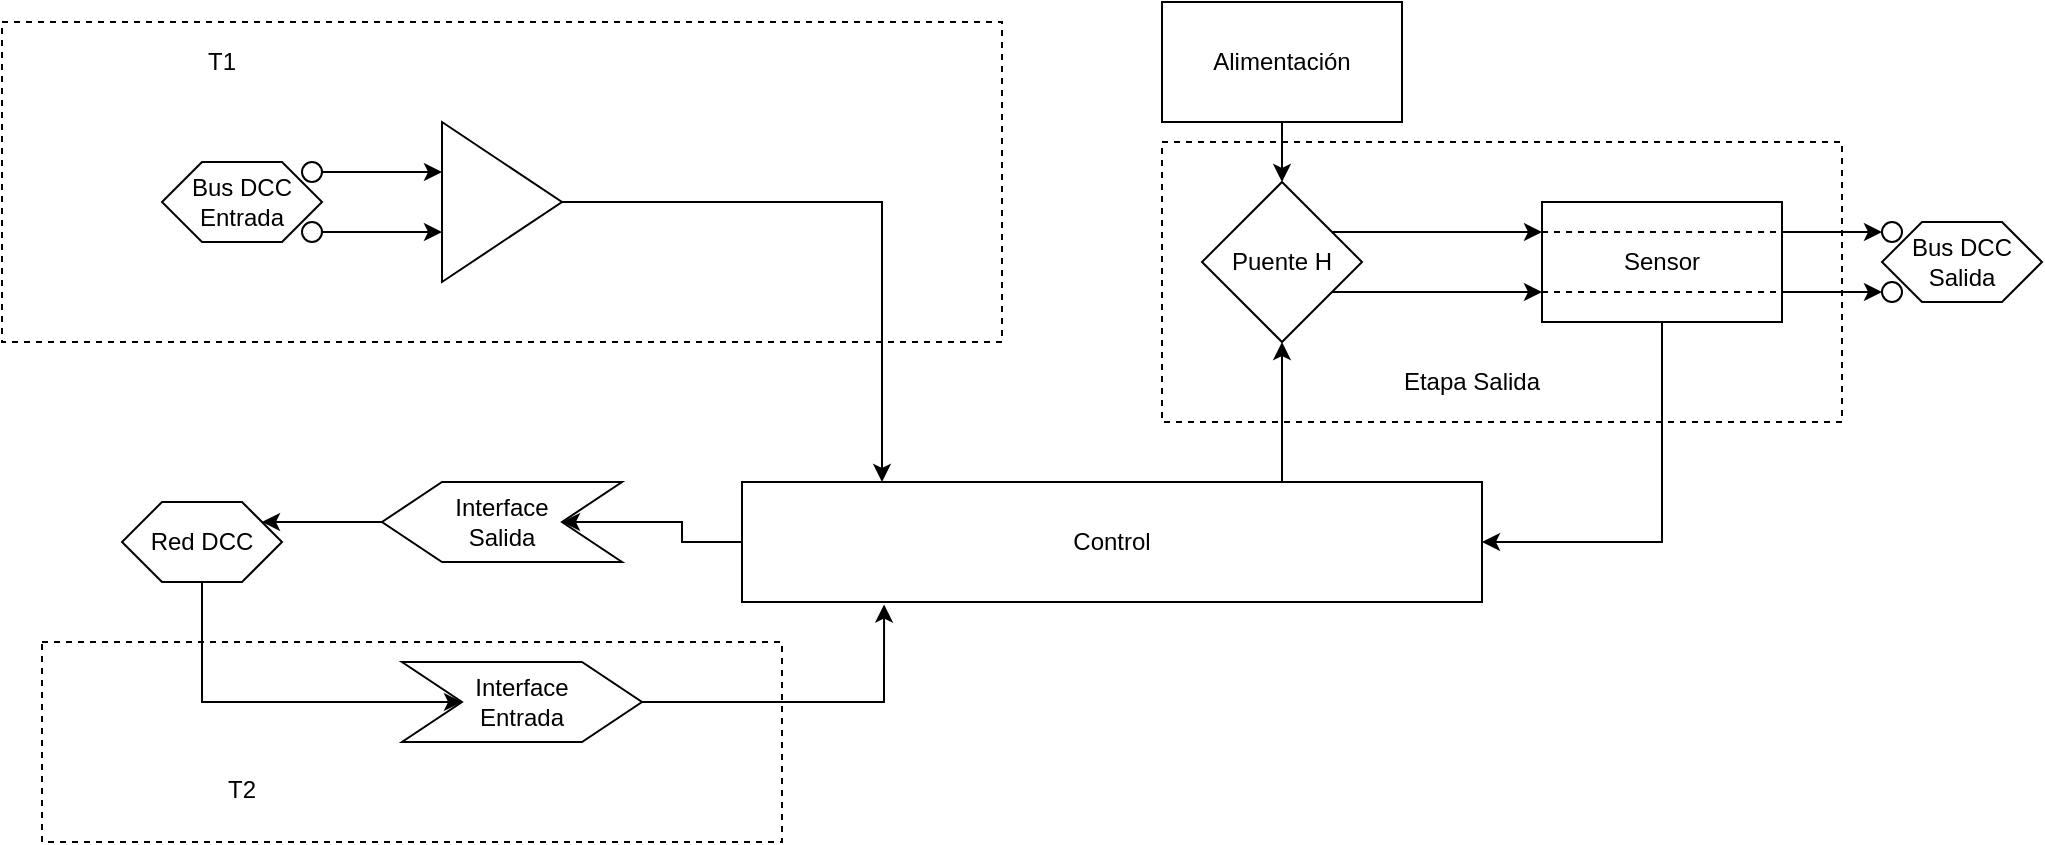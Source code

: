 <mxfile version="12.9.11" type="google" pages="2"><diagram id="-1FFs_BfJtST5LwQgl2D" name="Boosters"><mxGraphModel dx="1383" dy="1170" grid="1" gridSize="10" guides="1" tooltips="1" connect="1" arrows="1" fold="1" page="1" pageScale="1" pageWidth="1169" pageHeight="827" math="0" shadow="0"><root><mxCell id="0"/><mxCell id="1" parent="0"/><mxCell id="X7iDR5yO3WUJrY_sAWGn-47" value="" style="rounded=0;whiteSpace=wrap;html=1;fillColor=none;dashed=1;" vertex="1" parent="1"><mxGeometry x="650" y="90" width="340" height="140" as="geometry"/></mxCell><mxCell id="X7iDR5yO3WUJrY_sAWGn-40" value="" style="rounded=0;whiteSpace=wrap;html=1;fillColor=none;dashed=1;" vertex="1" parent="1"><mxGeometry x="70" y="30" width="500" height="160" as="geometry"/></mxCell><mxCell id="X7iDR5yO3WUJrY_sAWGn-26" style="edgeStyle=orthogonalEdgeStyle;rounded=0;orthogonalLoop=1;jettySize=auto;html=1;entryX=0.5;entryY=1;entryDx=0;entryDy=0;" edge="1" parent="1" source="X7iDR5yO3WUJrY_sAWGn-1" target="X7iDR5yO3WUJrY_sAWGn-7"><mxGeometry relative="1" as="geometry"><Array as="points"><mxPoint x="710" y="250"/><mxPoint x="710" y="250"/></Array></mxGeometry></mxCell><mxCell id="X7iDR5yO3WUJrY_sAWGn-28" style="edgeStyle=orthogonalEdgeStyle;rounded=0;orthogonalLoop=1;jettySize=auto;html=1;" edge="1" parent="1" source="X7iDR5yO3WUJrY_sAWGn-1" target="X7iDR5yO3WUJrY_sAWGn-9"><mxGeometry relative="1" as="geometry"><mxPoint x="430" y="340" as="targetPoint"/></mxGeometry></mxCell><mxCell id="X7iDR5yO3WUJrY_sAWGn-1" value="Control" style="rounded=0;whiteSpace=wrap;html=1;" vertex="1" parent="1"><mxGeometry x="440" y="260" width="370" height="60" as="geometry"/></mxCell><mxCell id="X7iDR5yO3WUJrY_sAWGn-27" style="edgeStyle=orthogonalEdgeStyle;rounded=0;orthogonalLoop=1;jettySize=auto;html=1;" edge="1" parent="1" source="X7iDR5yO3WUJrY_sAWGn-2" target="X7iDR5yO3WUJrY_sAWGn-7"><mxGeometry relative="1" as="geometry"/></mxCell><mxCell id="X7iDR5yO3WUJrY_sAWGn-2" value="Alimentación" style="rounded=0;whiteSpace=wrap;html=1;" vertex="1" parent="1"><mxGeometry x="650" y="20" width="120" height="60" as="geometry"/></mxCell><mxCell id="X7iDR5yO3WUJrY_sAWGn-12" style="edgeStyle=orthogonalEdgeStyle;rounded=0;orthogonalLoop=1;jettySize=auto;html=1;" edge="1" parent="1" source="X7iDR5yO3WUJrY_sAWGn-3" target="X7iDR5yO3WUJrY_sAWGn-11"><mxGeometry relative="1" as="geometry"><Array as="points"><mxPoint x="270" y="105"/><mxPoint x="270" y="105"/></Array></mxGeometry></mxCell><mxCell id="X7iDR5yO3WUJrY_sAWGn-3" value="" style="ellipse;whiteSpace=wrap;html=1;" vertex="1" parent="1"><mxGeometry x="220" y="100" width="10" height="10" as="geometry"/></mxCell><mxCell id="X7iDR5yO3WUJrY_sAWGn-13" style="edgeStyle=orthogonalEdgeStyle;rounded=0;orthogonalLoop=1;jettySize=auto;html=1;" edge="1" parent="1" source="X7iDR5yO3WUJrY_sAWGn-6" target="X7iDR5yO3WUJrY_sAWGn-11"><mxGeometry relative="1" as="geometry"><Array as="points"><mxPoint x="280" y="135"/><mxPoint x="280" y="135"/></Array></mxGeometry></mxCell><mxCell id="X7iDR5yO3WUJrY_sAWGn-6" value="" style="ellipse;whiteSpace=wrap;html=1;" vertex="1" parent="1"><mxGeometry x="220" y="130" width="10" height="10" as="geometry"/></mxCell><mxCell id="X7iDR5yO3WUJrY_sAWGn-32" style="edgeStyle=orthogonalEdgeStyle;rounded=0;orthogonalLoop=1;jettySize=auto;html=1;exitX=1;exitY=0;exitDx=0;exitDy=0;entryX=0;entryY=0.25;entryDx=0;entryDy=0;" edge="1" parent="1" source="X7iDR5yO3WUJrY_sAWGn-7" target="X7iDR5yO3WUJrY_sAWGn-31"><mxGeometry relative="1" as="geometry"><Array as="points"><mxPoint x="730" y="135"/></Array></mxGeometry></mxCell><mxCell id="X7iDR5yO3WUJrY_sAWGn-35" style="edgeStyle=orthogonalEdgeStyle;rounded=0;orthogonalLoop=1;jettySize=auto;html=1;entryX=0;entryY=0.75;entryDx=0;entryDy=0;" edge="1" parent="1" source="X7iDR5yO3WUJrY_sAWGn-7" target="X7iDR5yO3WUJrY_sAWGn-31"><mxGeometry relative="1" as="geometry"><Array as="points"><mxPoint x="770" y="165"/><mxPoint x="770" y="165"/></Array></mxGeometry></mxCell><mxCell id="X7iDR5yO3WUJrY_sAWGn-7" value="Puente H" style="rhombus;whiteSpace=wrap;html=1;" vertex="1" parent="1"><mxGeometry x="670" y="110" width="80" height="80" as="geometry"/></mxCell><mxCell id="X7iDR5yO3WUJrY_sAWGn-8" value="Bus DCC Entrada" style="shape=hexagon;perimeter=hexagonPerimeter2;whiteSpace=wrap;html=1;" vertex="1" parent="1"><mxGeometry x="150" y="100" width="80" height="40" as="geometry"/></mxCell><mxCell id="X7iDR5yO3WUJrY_sAWGn-36" style="edgeStyle=orthogonalEdgeStyle;rounded=0;orthogonalLoop=1;jettySize=auto;html=1;" edge="1" parent="1" source="X7iDR5yO3WUJrY_sAWGn-9" target="X7iDR5yO3WUJrY_sAWGn-10"><mxGeometry relative="1" as="geometry"><Array as="points"><mxPoint x="230" y="280"/><mxPoint x="230" y="280"/></Array></mxGeometry></mxCell><mxCell id="X7iDR5yO3WUJrY_sAWGn-9" value="Interface &lt;br&gt;Salida" style="shape=step;perimeter=stepPerimeter;whiteSpace=wrap;html=1;fixedSize=1;size=30;rotation=0;flipV=1;flipH=1;" vertex="1" parent="1"><mxGeometry x="260" y="260" width="120" height="40" as="geometry"/></mxCell><mxCell id="X7iDR5yO3WUJrY_sAWGn-42" style="edgeStyle=orthogonalEdgeStyle;rounded=0;orthogonalLoop=1;jettySize=auto;html=1;entryX=0;entryY=0.5;entryDx=0;entryDy=0;" edge="1" parent="1" source="X7iDR5yO3WUJrY_sAWGn-10" target="X7iDR5yO3WUJrY_sAWGn-41"><mxGeometry relative="1" as="geometry"><Array as="points"><mxPoint x="170" y="370"/></Array></mxGeometry></mxCell><mxCell id="X7iDR5yO3WUJrY_sAWGn-10" value="Red DCC" style="shape=hexagon;perimeter=hexagonPerimeter2;whiteSpace=wrap;html=1;" vertex="1" parent="1"><mxGeometry x="130" y="270" width="80" height="40" as="geometry"/></mxCell><mxCell id="X7iDR5yO3WUJrY_sAWGn-25" style="edgeStyle=orthogonalEdgeStyle;rounded=0;orthogonalLoop=1;jettySize=auto;html=1;" edge="1" parent="1" source="X7iDR5yO3WUJrY_sAWGn-11" target="X7iDR5yO3WUJrY_sAWGn-1"><mxGeometry relative="1" as="geometry"><Array as="points"><mxPoint x="510" y="120"/></Array></mxGeometry></mxCell><mxCell id="X7iDR5yO3WUJrY_sAWGn-11" value="" style="triangle;whiteSpace=wrap;html=1;" vertex="1" parent="1"><mxGeometry x="290" y="80" width="60" height="80" as="geometry"/></mxCell><mxCell id="X7iDR5yO3WUJrY_sAWGn-15" value="" style="ellipse;whiteSpace=wrap;html=1;" vertex="1" parent="1"><mxGeometry x="1010" y="130" width="10" height="10" as="geometry"/></mxCell><mxCell id="X7iDR5yO3WUJrY_sAWGn-17" value="" style="ellipse;whiteSpace=wrap;html=1;" vertex="1" parent="1"><mxGeometry x="1010" y="160" width="10" height="10" as="geometry"/></mxCell><mxCell id="X7iDR5yO3WUJrY_sAWGn-18" value="Bus DCC Salida" style="shape=hexagon;perimeter=hexagonPerimeter2;whiteSpace=wrap;html=1;" vertex="1" parent="1"><mxGeometry x="1010" y="130" width="80" height="40" as="geometry"/></mxCell><mxCell id="X7iDR5yO3WUJrY_sAWGn-33" style="edgeStyle=orthogonalEdgeStyle;rounded=0;orthogonalLoop=1;jettySize=auto;html=1;entryX=0;entryY=0.5;entryDx=0;entryDy=0;" edge="1" parent="1" source="X7iDR5yO3WUJrY_sAWGn-31" target="X7iDR5yO3WUJrY_sAWGn-15"><mxGeometry relative="1" as="geometry"><Array as="points"><mxPoint x="980" y="135"/><mxPoint x="980" y="135"/></Array></mxGeometry></mxCell><mxCell id="X7iDR5yO3WUJrY_sAWGn-34" style="edgeStyle=orthogonalEdgeStyle;rounded=0;orthogonalLoop=1;jettySize=auto;html=1;entryX=0;entryY=0.5;entryDx=0;entryDy=0;" edge="1" parent="1" source="X7iDR5yO3WUJrY_sAWGn-31" target="X7iDR5yO3WUJrY_sAWGn-17"><mxGeometry relative="1" as="geometry"><Array as="points"><mxPoint x="980" y="165"/><mxPoint x="980" y="165"/></Array></mxGeometry></mxCell><mxCell id="X7iDR5yO3WUJrY_sAWGn-37" style="edgeStyle=orthogonalEdgeStyle;rounded=0;orthogonalLoop=1;jettySize=auto;html=1;" edge="1" parent="1" source="X7iDR5yO3WUJrY_sAWGn-31" target="X7iDR5yO3WUJrY_sAWGn-1"><mxGeometry relative="1" as="geometry"><Array as="points"><mxPoint x="900" y="290"/></Array></mxGeometry></mxCell><mxCell id="X7iDR5yO3WUJrY_sAWGn-31" value="Sensor" style="rounded=0;whiteSpace=wrap;html=1;" vertex="1" parent="1"><mxGeometry x="840" y="120" width="120" height="60" as="geometry"/></mxCell><mxCell id="X7iDR5yO3WUJrY_sAWGn-38" value="T1" style="text;html=1;strokeColor=none;fillColor=none;align=center;verticalAlign=middle;whiteSpace=wrap;rounded=0;" vertex="1" parent="1"><mxGeometry x="160" y="40" width="40" height="20" as="geometry"/></mxCell><mxCell id="X7iDR5yO3WUJrY_sAWGn-43" style="edgeStyle=orthogonalEdgeStyle;rounded=0;orthogonalLoop=1;jettySize=auto;html=1;entryX=0.192;entryY=1.021;entryDx=0;entryDy=0;entryPerimeter=0;" edge="1" parent="1" source="X7iDR5yO3WUJrY_sAWGn-41" target="X7iDR5yO3WUJrY_sAWGn-1"><mxGeometry relative="1" as="geometry"/></mxCell><mxCell id="X7iDR5yO3WUJrY_sAWGn-41" value="Interface &lt;br&gt;Entrada" style="shape=step;perimeter=stepPerimeter;whiteSpace=wrap;html=1;fixedSize=1;size=30;rotation=0;flipV=1;flipH=0;" vertex="1" parent="1"><mxGeometry x="270" y="350" width="120" height="40" as="geometry"/></mxCell><mxCell id="X7iDR5yO3WUJrY_sAWGn-44" value="" style="rounded=0;whiteSpace=wrap;html=1;fillColor=none;dashed=1;" vertex="1" parent="1"><mxGeometry x="90" y="340" width="370" height="100" as="geometry"/></mxCell><mxCell id="X7iDR5yO3WUJrY_sAWGn-45" value="T2" style="text;html=1;strokeColor=none;fillColor=none;align=center;verticalAlign=middle;whiteSpace=wrap;rounded=0;" vertex="1" parent="1"><mxGeometry x="170" y="404" width="40" height="20" as="geometry"/></mxCell><mxCell id="X7iDR5yO3WUJrY_sAWGn-48" value="Etapa Salida" style="text;html=1;strokeColor=none;fillColor=none;align=center;verticalAlign=middle;whiteSpace=wrap;rounded=0;dashed=1;" vertex="1" parent="1"><mxGeometry x="760" y="200" width="90" height="20" as="geometry"/></mxCell><mxCell id="X7iDR5yO3WUJrY_sAWGn-49" style="edgeStyle=orthogonalEdgeStyle;rounded=0;orthogonalLoop=1;jettySize=auto;html=1;exitX=0;exitY=0.25;exitDx=0;exitDy=0;entryX=1;entryY=0.25;entryDx=0;entryDy=0;dashed=1;endArrow=none;endFill=0;" edge="1" parent="1" source="X7iDR5yO3WUJrY_sAWGn-31" target="X7iDR5yO3WUJrY_sAWGn-31"><mxGeometry relative="1" as="geometry"><Array as="points"><mxPoint x="900" y="135"/><mxPoint x="900" y="135"/></Array></mxGeometry></mxCell><mxCell id="X7iDR5yO3WUJrY_sAWGn-50" style="edgeStyle=orthogonalEdgeStyle;rounded=0;orthogonalLoop=1;jettySize=auto;html=1;exitX=0;exitY=0.75;exitDx=0;exitDy=0;entryX=1;entryY=0.75;entryDx=0;entryDy=0;dashed=1;endArrow=none;endFill=0;" edge="1" parent="1" source="X7iDR5yO3WUJrY_sAWGn-31" target="X7iDR5yO3WUJrY_sAWGn-31"><mxGeometry relative="1" as="geometry"><Array as="points"><mxPoint x="900" y="165"/><mxPoint x="900" y="165"/></Array></mxGeometry></mxCell></root></mxGraphModel></diagram><diagram id="M1WKI0mv2W_wt15IDtu1" name="Decodificador Simple"><mxGraphModel dx="830" dy="702" grid="1" gridSize="10" guides="1" tooltips="1" connect="1" arrows="1" fold="1" page="1" pageScale="1" pageWidth="1169" pageHeight="827" math="0" shadow="0"><root><mxCell id="zUqKUfPO0okLPqoEZ2-g-0"/><mxCell id="zUqKUfPO0okLPqoEZ2-g-1" parent="zUqKUfPO0okLPqoEZ2-g-0"/><mxCell id="yPEt9aOik2pqimHm3m6t-0" style="edgeStyle=orthogonalEdgeStyle;rounded=0;orthogonalLoop=1;jettySize=auto;html=1;entryX=0.5;entryY=1;entryDx=0;entryDy=0;" edge="1" parent="zUqKUfPO0okLPqoEZ2-g-1" source="yPEt9aOik2pqimHm3m6t-2" target="yPEt9aOik2pqimHm3m6t-8"><mxGeometry relative="1" as="geometry"><Array as="points"><mxPoint x="545" y="260"/><mxPoint x="545" y="260"/></Array></mxGeometry></mxCell><mxCell id="yPEt9aOik2pqimHm3m6t-18" style="edgeStyle=orthogonalEdgeStyle;rounded=0;orthogonalLoop=1;jettySize=auto;html=1;entryX=0.5;entryY=1;entryDx=0;entryDy=0;endArrow=classic;endFill=1;" edge="1" parent="zUqKUfPO0okLPqoEZ2-g-1" source="yPEt9aOik2pqimHm3m6t-2" target="yPEt9aOik2pqimHm3m6t-14"><mxGeometry relative="1" as="geometry"><Array as="points"><mxPoint x="370" y="300"/><mxPoint x="370" y="300"/></Array></mxGeometry></mxCell><mxCell id="yPEt9aOik2pqimHm3m6t-19" value="ACK" style="edgeLabel;html=1;align=center;verticalAlign=middle;resizable=0;points=[];" vertex="1" connectable="0" parent="yPEt9aOik2pqimHm3m6t-18"><mxGeometry x="0.4" y="-44" relative="1" as="geometry"><mxPoint x="44" y="43" as="offset"/></mxGeometry></mxCell><mxCell id="yPEt9aOik2pqimHm3m6t-2" value="Control" style="rounded=0;whiteSpace=wrap;html=1;" vertex="1" parent="zUqKUfPO0okLPqoEZ2-g-1"><mxGeometry x="450" y="250" width="190" height="60" as="geometry"/></mxCell><mxCell id="yPEt9aOik2pqimHm3m6t-4" style="edgeStyle=orthogonalEdgeStyle;rounded=0;orthogonalLoop=1;jettySize=auto;html=1;" edge="1" parent="zUqKUfPO0okLPqoEZ2-g-1" source="yPEt9aOik2pqimHm3m6t-5" target="yPEt9aOik2pqimHm3m6t-14"><mxGeometry relative="1" as="geometry"><Array as="points"><mxPoint x="220" y="265"/><mxPoint x="220" y="265"/></Array></mxGeometry></mxCell><mxCell id="yPEt9aOik2pqimHm3m6t-5" value="" style="ellipse;whiteSpace=wrap;html=1;" vertex="1" parent="zUqKUfPO0okLPqoEZ2-g-1"><mxGeometry x="170" y="260" width="10" height="10" as="geometry"/></mxCell><mxCell id="yPEt9aOik2pqimHm3m6t-6" style="edgeStyle=orthogonalEdgeStyle;rounded=0;orthogonalLoop=1;jettySize=auto;html=1;" edge="1" parent="zUqKUfPO0okLPqoEZ2-g-1" source="yPEt9aOik2pqimHm3m6t-7" target="yPEt9aOik2pqimHm3m6t-14"><mxGeometry relative="1" as="geometry"><Array as="points"><mxPoint x="230" y="295"/><mxPoint x="230" y="295"/></Array></mxGeometry></mxCell><mxCell id="yPEt9aOik2pqimHm3m6t-7" value="" style="ellipse;whiteSpace=wrap;html=1;" vertex="1" parent="zUqKUfPO0okLPqoEZ2-g-1"><mxGeometry x="170" y="290" width="10" height="10" as="geometry"/></mxCell><mxCell id="yPEt9aOik2pqimHm3m6t-8" value="Actuador" style="rhombus;whiteSpace=wrap;html=1;" vertex="1" parent="zUqKUfPO0okLPqoEZ2-g-1"><mxGeometry x="505" y="110" width="80" height="80" as="geometry"/></mxCell><mxCell id="yPEt9aOik2pqimHm3m6t-9" value="Bus DCC Entrada" style="shape=hexagon;perimeter=hexagonPerimeter2;whiteSpace=wrap;html=1;" vertex="1" parent="zUqKUfPO0okLPqoEZ2-g-1"><mxGeometry x="100" y="260" width="80" height="40" as="geometry"/></mxCell><mxCell id="yPEt9aOik2pqimHm3m6t-13" style="edgeStyle=orthogonalEdgeStyle;rounded=0;orthogonalLoop=1;jettySize=auto;html=1;" edge="1" parent="zUqKUfPO0okLPqoEZ2-g-1" source="yPEt9aOik2pqimHm3m6t-14" target="yPEt9aOik2pqimHm3m6t-2"><mxGeometry relative="1" as="geometry"><Array as="points"><mxPoint x="340" y="280"/><mxPoint x="340" y="280"/></Array></mxGeometry></mxCell><mxCell id="yPEt9aOik2pqimHm3m6t-15" value="I/O" style="edgeLabel;html=1;align=center;verticalAlign=middle;resizable=0;points=[];" vertex="1" connectable="0" parent="yPEt9aOik2pqimHm3m6t-13"><mxGeometry x="0.333" y="-26" relative="1" as="geometry"><mxPoint x="-26" y="-24" as="offset"/></mxGeometry></mxCell><mxCell id="yPEt9aOik2pqimHm3m6t-16" style="edgeStyle=orthogonalEdgeStyle;rounded=0;orthogonalLoop=1;jettySize=auto;html=1;exitX=0.5;exitY=0;exitDx=0;exitDy=0;endArrow=classic;endFill=1;" edge="1" parent="zUqKUfPO0okLPqoEZ2-g-1" source="yPEt9aOik2pqimHm3m6t-14" target="yPEt9aOik2pqimHm3m6t-2"><mxGeometry relative="1" as="geometry"><Array as="points"><mxPoint x="380" y="260"/><mxPoint x="380" y="260"/></Array></mxGeometry></mxCell><mxCell id="yPEt9aOik2pqimHm3m6t-17" value="PWR" style="edgeLabel;html=1;align=center;verticalAlign=middle;resizable=0;points=[];" vertex="1" connectable="0" parent="yPEt9aOik2pqimHm3m6t-16"><mxGeometry x="-0.152" y="4" relative="1" as="geometry"><mxPoint as="offset"/></mxGeometry></mxCell><mxCell id="yPEt9aOik2pqimHm3m6t-14" value="" style="triangle;whiteSpace=wrap;html=1;" vertex="1" parent="zUqKUfPO0okLPqoEZ2-g-1"><mxGeometry x="240" y="240" width="60" height="80" as="geometry"/></mxCell></root></mxGraphModel></diagram></mxfile>